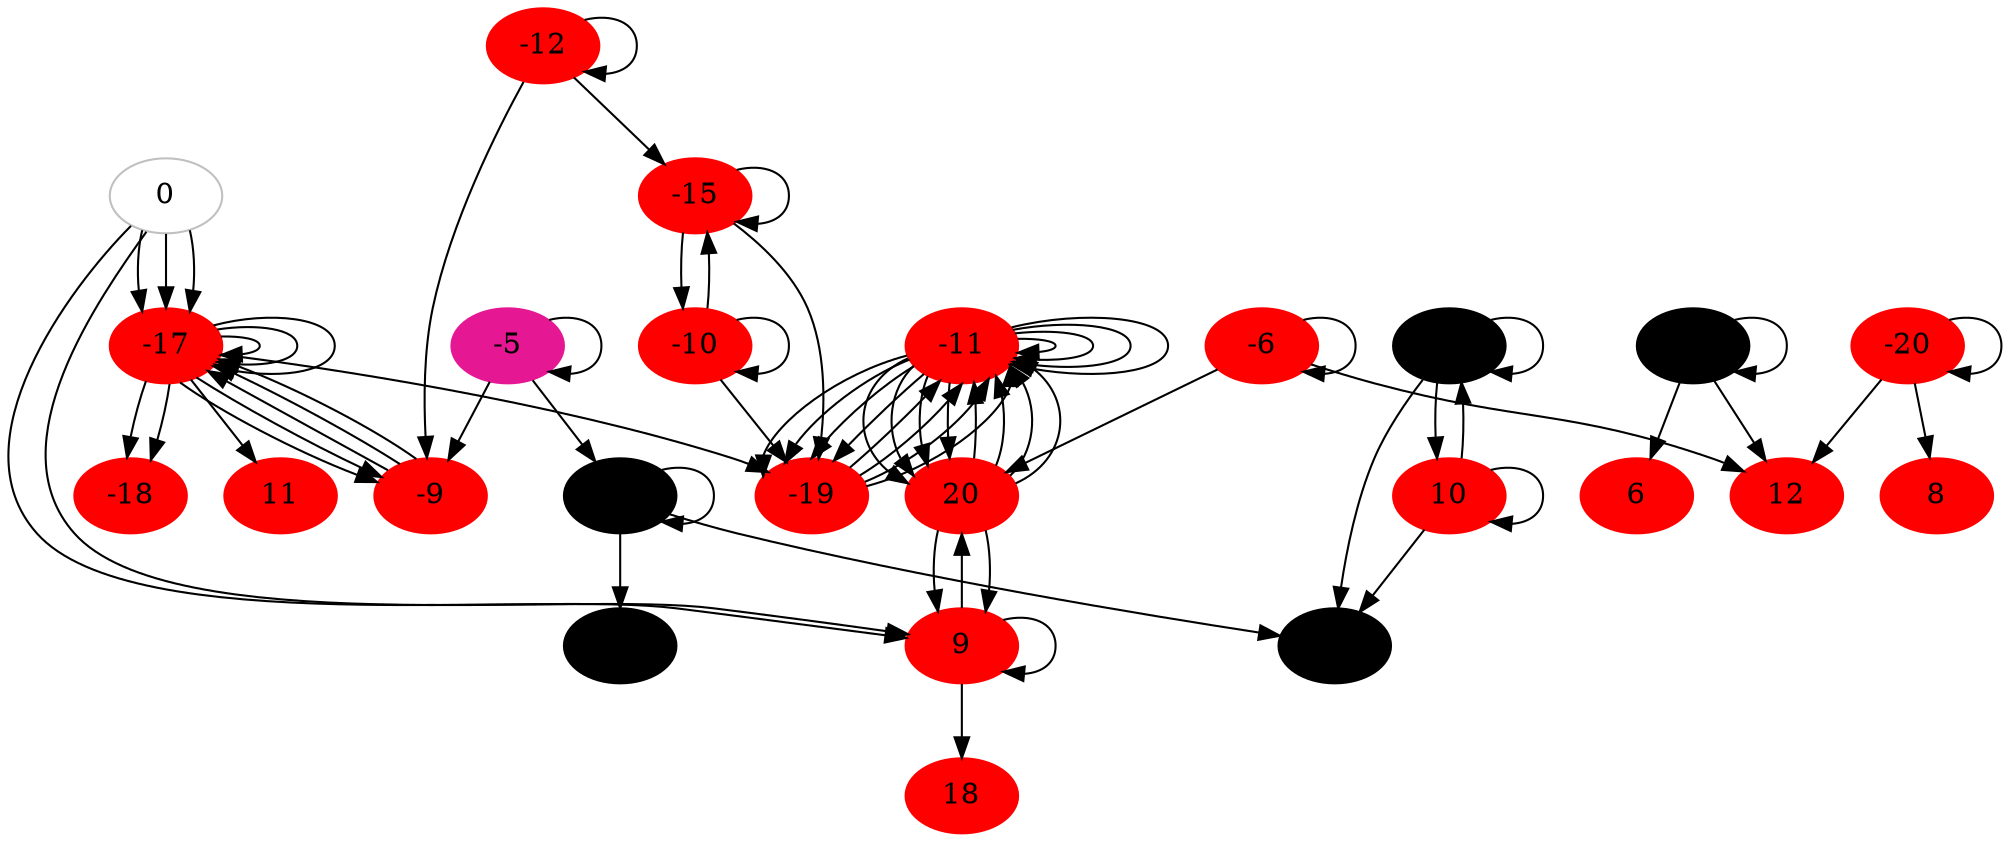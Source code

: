 digraph G {
size ="20, 20";
node [style=filled,color="2.000000 2.000000 2.000000"];
-11 -> -11;
node [style=filled,color="2.000000 2.000000 2.000000"];
-11 -> -19;
node [style=filled,color="2.000000 2.000000 2.000000"];
-11 -> 20;
node [style=filled,color="2.000000 2.000000 2.000000"];
-11 -> -11;
node [style=filled,color="2.000000 2.000000 2.000000"];
-11 -> -19;
node [style=filled,color="2.000000 2.000000 2.000000"];
-11 -> 20;
node [style=filled,color="2.000000 2.000000 2.000000"];
-17 -> -9;
node [style=filled,color="2.000000 2.000000 2.000000"];
-17 -> -17;
node [style=filled,color="2.000000 2.000000 2.000000"];
-17 -> -18;
node [style=filled,color="2.000000 2.000000 2.000000"];
9 -> 9;
node [style=filled,color="2.000000 2.000000 2.000000"];
9 -> 18;
node [style=filled,color="2.000000 2.000000 2.000000"];
9 -> 20;
node [style=filled,color="2.000000 2.000000 2.000000"];
-17 -> 11;
node [style=filled,color="2.000000 2.000000 2.000000"];
-17 -> -17;
node [style=filled,color="2.000000 2.000000 2.000000"];
-17 -> -19;
node [style=filled,color="2.000000 2.000000 2.000000"];
-11 -> -11;
node [style=filled,color="2.000000 2.000000 2.000000"];
-11 -> -19;
node [style=filled,color="2.000000 2.000000 2.000000"];
-11 -> 20;
node [style=filled,color="0.000000 0.000000 0.000000"];
-3 -> -3;
node [style=filled,color="2.000000 2.000000 2.000000"];
-3 -> 6;
node [style=filled,color="2.000000 2.000000 2.000000"];
-3 -> 12;
node [style=filled,color="2.000000 2.000000 2.000000"];
-6 -> -6;
node [style=filled,color="2.000000 2.000000 2.000000"];
-6 -> 12;
node [style=filled,color="2.000000 2.000000 2.000000"];
-6 -> 20;
node [style=filled,color="2.000000 2.000000 2.000000"];
-11 -> -11;
node [style=filled,color="2.000000 2.000000 2.000000"];
-11 -> -19;
node [style=filled,color="2.000000 2.000000 2.000000"];
-11 -> 20;
node [style=filled,color="2.000000 2.000000 2.000000"];
-20 -> 8;
node [style=filled,color="2.000000 2.000000 2.000000"];
-20 -> 12;
node [style=filled,color="2.000000 2.000000 2.000000"];
-20 -> -20;
node [style=filled,color="0.000000 0.000000 0.000000"];
-8 -> -2;
node [style=filled,color="2.000000 2.000000 2.000000"];
-8 -> -8;
node [style=filled,color="2.000000 2.000000 2.000000"];
-8 -> 10;
node [style=filled,color="2.000000 2.000000 2.000000"];
-10 -> -10;
node [style=filled,color="2.000000 2.000000 2.000000"];
-10 -> -15;
node [style=filled,color="2.000000 2.000000 2.000000"];
-10 -> -19;
node [style=filled,color="2.000000 2.000000 2.000000"];
-12 -> -9;
node [style=filled,color="2.000000 2.000000 2.000000"];
-12 -> -12;
node [style=filled,color="2.000000 2.000000 2.000000"];
-12 -> -15;
node [style=filled,color="0.000000 0.000000 0.000000"];
15 -> -2;
node [style=filled,color="2.000000 2.000000 2.000000"];
15 -> 15;
node [style=filled,color="0.000000 0.000000 0.000000"];
15 -> 16;
node [style=filled,color="0.900000 0.900000 0.900000"];
-5 -> -5;
node [style=filled,color="2.000000 2.000000 2.000000"];
-5 -> -9;
node [style=filled,color="2.000000 2.000000 2.000000"];
-5 -> 15;
node [style=filled,color="2.000000 2.000000 2.000000"];
-15 -> -10;
node [style=filled,color="2.000000 2.000000 2.000000"];
-15 -> -15;
node [style=filled,color="2.000000 2.000000 2.000000"];
-15 -> -19;
node [style=filled,color="0.000000 0.000000 0.000000"];
10 -> -2;
node [style=filled,color="2.000000 2.000000 2.000000"];
10 -> -8;
node [style=filled,color="2.000000 2.000000 2.000000"];
10 -> 10;
node [style=filled,color="2.000000 2.000000 2.000000"];
-17 -> -9;
node [style=filled,color="2.000000 2.000000 2.000000"];
-17 -> -17;
node [style=filled,color="2.000000 2.000000 2.000000"];
-17 -> -18;
node [style=solid,color="grey"];
-19 -> -11;
20 -> -11;
-19 -> -11;
20 -> -11;
-9 -> -17;
0 -> -17;
0 -> 9;
20 -> 9;
-9 -> -17;
0 -> -17;
-19 -> -11;
20 -> -11;
-19 -> -11;
20 -> -11;
-9 -> -17;
0 -> -17;
0 -> 9;
20 -> 9;}